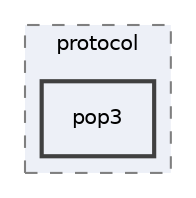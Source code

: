 digraph "/Users/jlu/zeek/src/analyzer/protocol/pop3"
{
 // LATEX_PDF_SIZE
  edge [fontname="Helvetica",fontsize="10",labelfontname="Helvetica",labelfontsize="10"];
  node [fontname="Helvetica",fontsize="10",shape=record];
  compound=true
  subgraph clusterdir_5b88579d87e8de5dcee2ef4958d0594c {
    graph [ bgcolor="#edf0f7", pencolor="grey50", style="filled,dashed,", label="protocol", fontname="Helvetica", fontsize="10", URL="dir_5b88579d87e8de5dcee2ef4958d0594c.html"]
  dir_ca73de4bf60a94abc10bf21ba228cf2b [shape=box, label="pop3", style="filled,bold,", fillcolor="#edf0f7", color="grey25", URL="dir_ca73de4bf60a94abc10bf21ba228cf2b.html"];
  }
}
